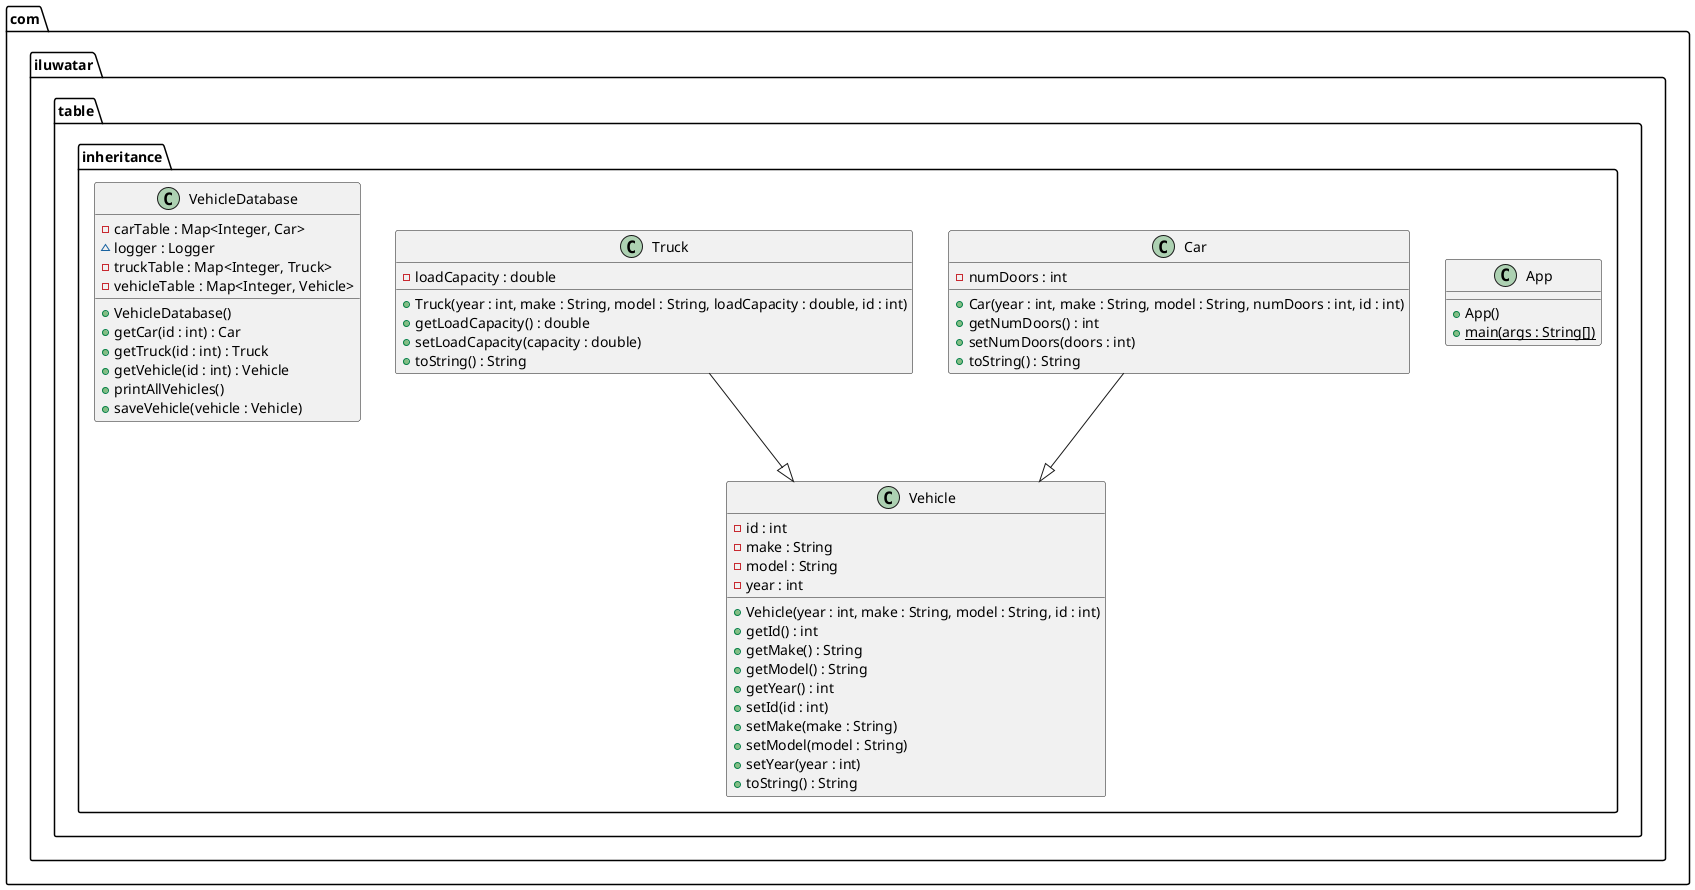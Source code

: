 @startuml
package com.iluwatar.table.inheritance {
  class App {
    + App()
    + main(args : String[]) {static}
  }
  class Car {
    - numDoors : int
    + Car(year : int, make : String, model : String, numDoors : int, id : int)
    + getNumDoors() : int
    + setNumDoors(doors : int)
    + toString() : String
  }
  class Truck {
    - loadCapacity : double
    + Truck(year : int, make : String, model : String, loadCapacity : double, id : int)
    + getLoadCapacity() : double
    + setLoadCapacity(capacity : double)
    + toString() : String
  }
  class Vehicle {
    - id : int
    - make : String
    - model : String
    - year : int
    + Vehicle(year : int, make : String, model : String, id : int)
    + getId() : int
    + getMake() : String
    + getModel() : String
    + getYear() : int
    + setId(id : int)
    + setMake(make : String)
    + setModel(model : String)
    + setYear(year : int)
    + toString() : String
  }
  class VehicleDatabase {
    - carTable : Map<Integer, Car>
    ~ logger : Logger
    - truckTable : Map<Integer, Truck>
    - vehicleTable : Map<Integer, Vehicle>
    + VehicleDatabase()
    + getCar(id : int) : Car
    + getTruck(id : int) : Truck
    + getVehicle(id : int) : Vehicle
    + printAllVehicles()
    + saveVehicle(vehicle : Vehicle)
  }
}
Car --|> Vehicle 
Truck --|> Vehicle 
@enduml